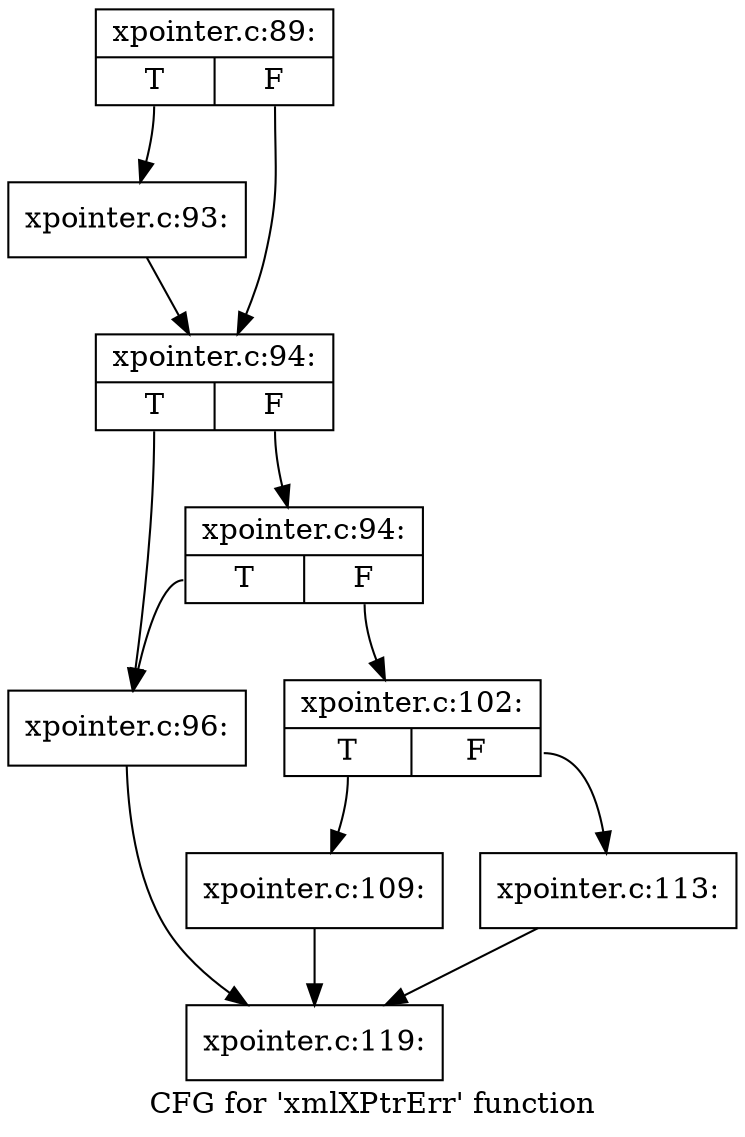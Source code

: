 digraph "CFG for 'xmlXPtrErr' function" {
	label="CFG for 'xmlXPtrErr' function";

	Node0x51dc7a0 [shape=record,label="{xpointer.c:89:|{<s0>T|<s1>F}}"];
	Node0x51dc7a0:s0 -> Node0x521b360;
	Node0x51dc7a0:s1 -> Node0x521b3b0;
	Node0x521b360 [shape=record,label="{xpointer.c:93:}"];
	Node0x521b360 -> Node0x521b3b0;
	Node0x521b3b0 [shape=record,label="{xpointer.c:94:|{<s0>T|<s1>F}}"];
	Node0x521b3b0:s0 -> Node0x521b9a0;
	Node0x521b3b0:s1 -> Node0x521ba40;
	Node0x521ba40 [shape=record,label="{xpointer.c:94:|{<s0>T|<s1>F}}"];
	Node0x521ba40:s0 -> Node0x521b9a0;
	Node0x521ba40:s1 -> Node0x521b9f0;
	Node0x521b9a0 [shape=record,label="{xpointer.c:96:}"];
	Node0x521b9a0 -> Node0x521f7f0;
	Node0x521b9f0 [shape=record,label="{xpointer.c:102:|{<s0>T|<s1>F}}"];
	Node0x521b9f0:s0 -> Node0x521e240;
	Node0x521b9f0:s1 -> Node0x521f840;
	Node0x521e240 [shape=record,label="{xpointer.c:109:}"];
	Node0x521e240 -> Node0x521f7f0;
	Node0x521f840 [shape=record,label="{xpointer.c:113:}"];
	Node0x521f840 -> Node0x521f7f0;
	Node0x521f7f0 [shape=record,label="{xpointer.c:119:}"];
}
